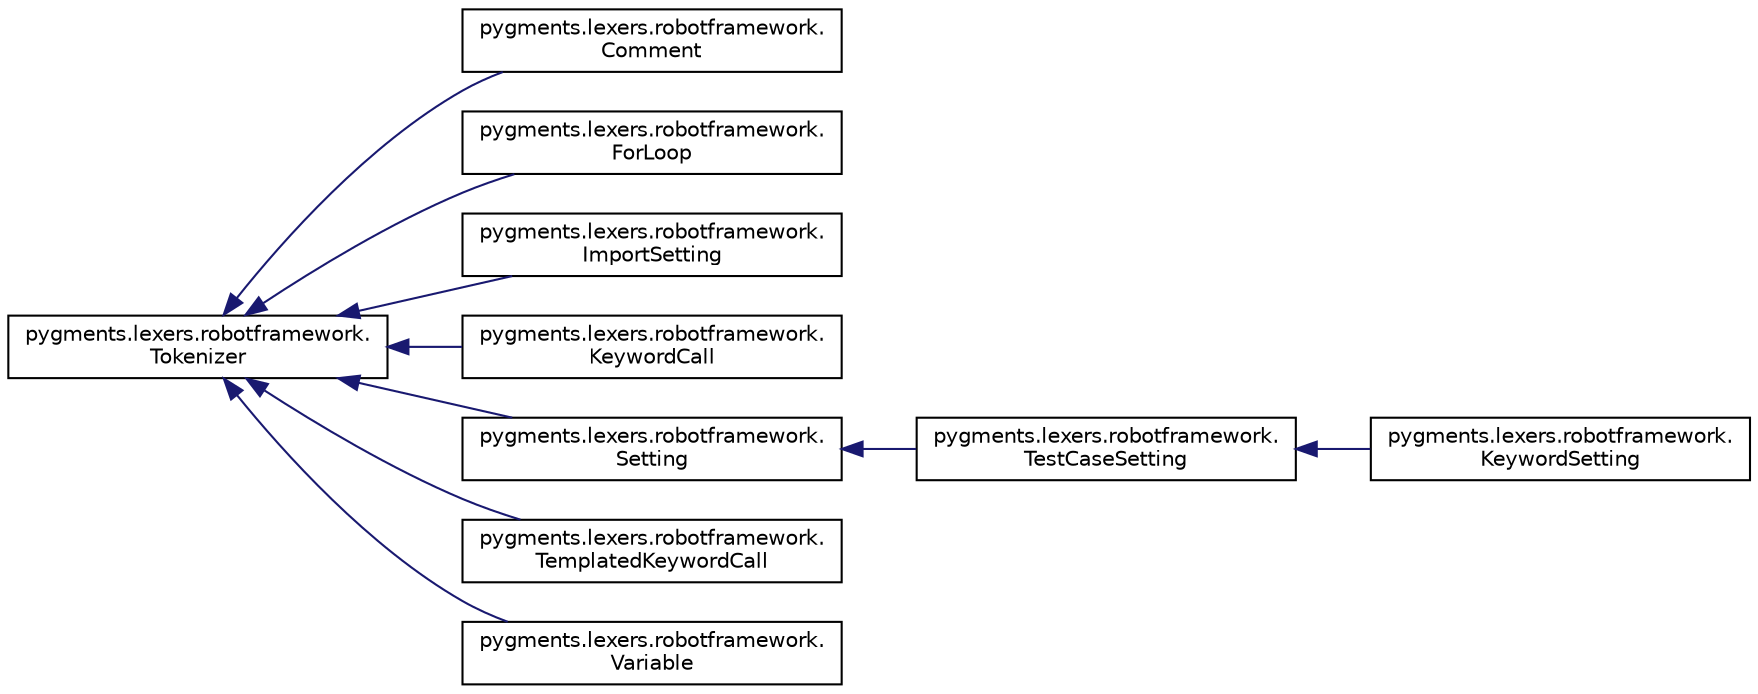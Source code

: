 digraph "Graphical Class Hierarchy"
{
 // LATEX_PDF_SIZE
  edge [fontname="Helvetica",fontsize="10",labelfontname="Helvetica",labelfontsize="10"];
  node [fontname="Helvetica",fontsize="10",shape=record];
  rankdir="LR";
  Node0 [label="pygments.lexers.robotframework.\lTokenizer",height=0.2,width=0.4,color="black", fillcolor="white", style="filled",URL="$classpygments_1_1lexers_1_1robotframework_1_1Tokenizer.html",tooltip=" "];
  Node0 -> Node1 [dir="back",color="midnightblue",fontsize="10",style="solid",fontname="Helvetica"];
  Node1 [label="pygments.lexers.robotframework.\lComment",height=0.2,width=0.4,color="black", fillcolor="white", style="filled",URL="$classpygments_1_1lexers_1_1robotframework_1_1Comment.html",tooltip=" "];
  Node0 -> Node2 [dir="back",color="midnightblue",fontsize="10",style="solid",fontname="Helvetica"];
  Node2 [label="pygments.lexers.robotframework.\lForLoop",height=0.2,width=0.4,color="black", fillcolor="white", style="filled",URL="$classpygments_1_1lexers_1_1robotframework_1_1ForLoop.html",tooltip=" "];
  Node0 -> Node3 [dir="back",color="midnightblue",fontsize="10",style="solid",fontname="Helvetica"];
  Node3 [label="pygments.lexers.robotframework.\lImportSetting",height=0.2,width=0.4,color="black", fillcolor="white", style="filled",URL="$classpygments_1_1lexers_1_1robotframework_1_1ImportSetting.html",tooltip=" "];
  Node0 -> Node4 [dir="back",color="midnightblue",fontsize="10",style="solid",fontname="Helvetica"];
  Node4 [label="pygments.lexers.robotframework.\lKeywordCall",height=0.2,width=0.4,color="black", fillcolor="white", style="filled",URL="$classpygments_1_1lexers_1_1robotframework_1_1KeywordCall.html",tooltip=" "];
  Node0 -> Node5 [dir="back",color="midnightblue",fontsize="10",style="solid",fontname="Helvetica"];
  Node5 [label="pygments.lexers.robotframework.\lSetting",height=0.2,width=0.4,color="black", fillcolor="white", style="filled",URL="$classpygments_1_1lexers_1_1robotframework_1_1Setting.html",tooltip=" "];
  Node5 -> Node6 [dir="back",color="midnightblue",fontsize="10",style="solid",fontname="Helvetica"];
  Node6 [label="pygments.lexers.robotframework.\lTestCaseSetting",height=0.2,width=0.4,color="black", fillcolor="white", style="filled",URL="$classpygments_1_1lexers_1_1robotframework_1_1TestCaseSetting.html",tooltip=" "];
  Node6 -> Node7 [dir="back",color="midnightblue",fontsize="10",style="solid",fontname="Helvetica"];
  Node7 [label="pygments.lexers.robotframework.\lKeywordSetting",height=0.2,width=0.4,color="black", fillcolor="white", style="filled",URL="$classpygments_1_1lexers_1_1robotframework_1_1KeywordSetting.html",tooltip=" "];
  Node0 -> Node8 [dir="back",color="midnightblue",fontsize="10",style="solid",fontname="Helvetica"];
  Node8 [label="pygments.lexers.robotframework.\lTemplatedKeywordCall",height=0.2,width=0.4,color="black", fillcolor="white", style="filled",URL="$classpygments_1_1lexers_1_1robotframework_1_1TemplatedKeywordCall.html",tooltip=" "];
  Node0 -> Node9 [dir="back",color="midnightblue",fontsize="10",style="solid",fontname="Helvetica"];
  Node9 [label="pygments.lexers.robotframework.\lVariable",height=0.2,width=0.4,color="black", fillcolor="white", style="filled",URL="$classpygments_1_1lexers_1_1robotframework_1_1Variable.html",tooltip=" "];
}
